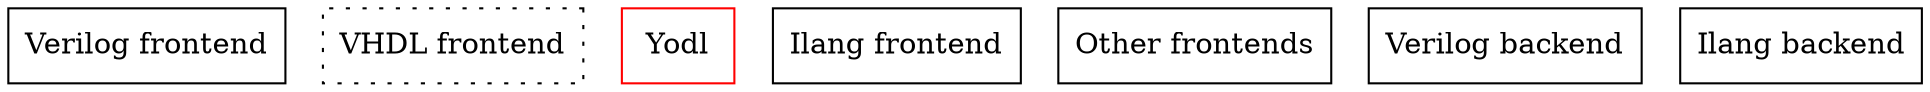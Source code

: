 
        digraph A {
          graph [splines=true, overlap=prism];
          nVerF [shape=box, label="Verilog frontend"];
          nVhdF2 [shape=box, label="VHDL frontend", style=dotted];
          nVhdF [shape=box, label="Yodl", color=red];
          nIlangF [shape=box, label="Ilang frontend"];
          nOtherF [shape=box, label="Other frontends"];

          nVerB [shape=box, label="Verilog backend"];
          nIlangB [shape=box, label="Ilang backend"];
          {
          }
        }
